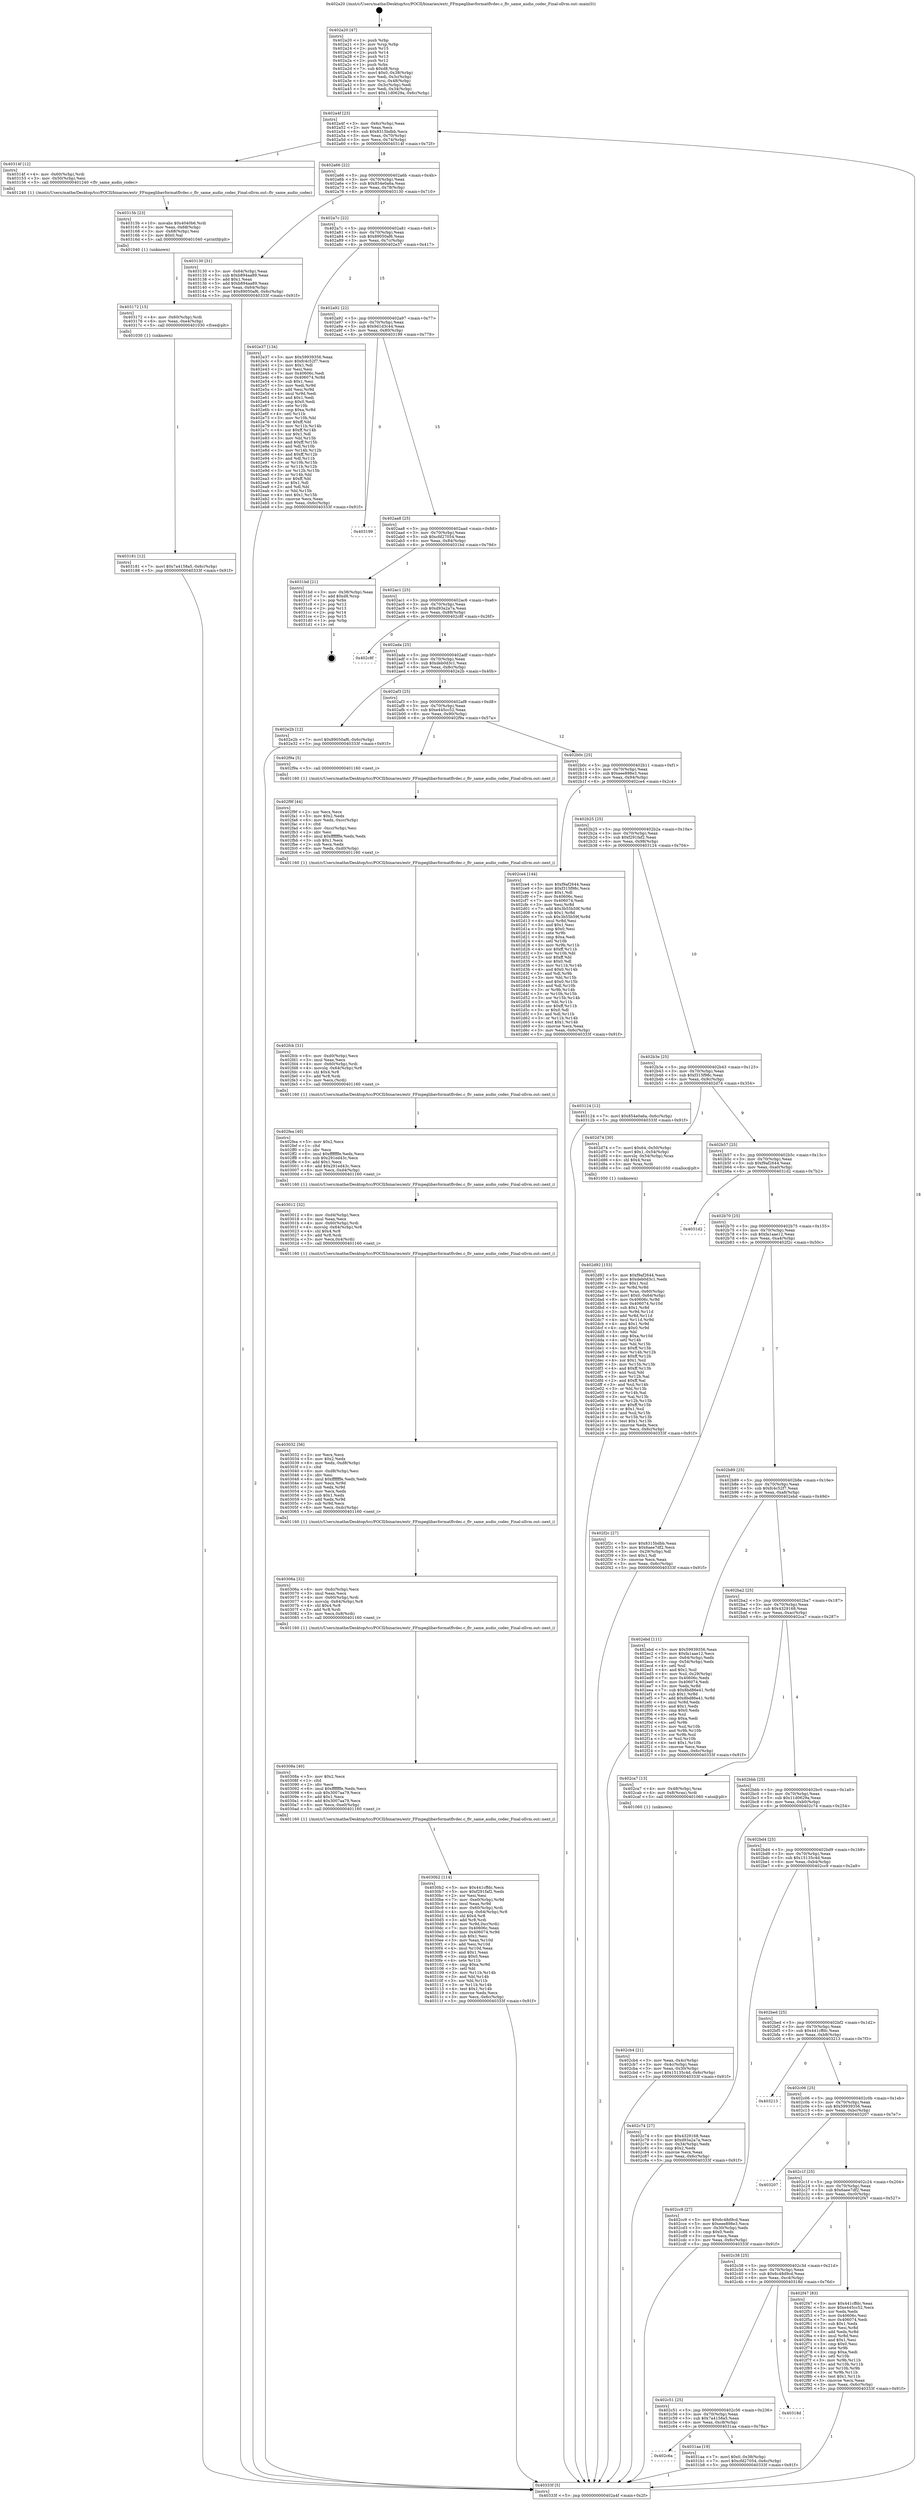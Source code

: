 digraph "0x402a20" {
  label = "0x402a20 (/mnt/c/Users/mathe/Desktop/tcc/POCII/binaries/extr_FFmpeglibavformatflvdec.c_flv_same_audio_codec_Final-ollvm.out::main(0))"
  labelloc = "t"
  node[shape=record]

  Entry [label="",width=0.3,height=0.3,shape=circle,fillcolor=black,style=filled]
  "0x402a4f" [label="{
     0x402a4f [23]\l
     | [instrs]\l
     &nbsp;&nbsp;0x402a4f \<+3\>: mov -0x6c(%rbp),%eax\l
     &nbsp;&nbsp;0x402a52 \<+2\>: mov %eax,%ecx\l
     &nbsp;&nbsp;0x402a54 \<+6\>: sub $0x8315bdbb,%ecx\l
     &nbsp;&nbsp;0x402a5a \<+3\>: mov %eax,-0x70(%rbp)\l
     &nbsp;&nbsp;0x402a5d \<+3\>: mov %ecx,-0x74(%rbp)\l
     &nbsp;&nbsp;0x402a60 \<+6\>: je 000000000040314f \<main+0x72f\>\l
  }"]
  "0x40314f" [label="{
     0x40314f [12]\l
     | [instrs]\l
     &nbsp;&nbsp;0x40314f \<+4\>: mov -0x60(%rbp),%rdi\l
     &nbsp;&nbsp;0x403153 \<+3\>: mov -0x50(%rbp),%esi\l
     &nbsp;&nbsp;0x403156 \<+5\>: call 0000000000401240 \<flv_same_audio_codec\>\l
     | [calls]\l
     &nbsp;&nbsp;0x401240 \{1\} (/mnt/c/Users/mathe/Desktop/tcc/POCII/binaries/extr_FFmpeglibavformatflvdec.c_flv_same_audio_codec_Final-ollvm.out::flv_same_audio_codec)\l
  }"]
  "0x402a66" [label="{
     0x402a66 [22]\l
     | [instrs]\l
     &nbsp;&nbsp;0x402a66 \<+5\>: jmp 0000000000402a6b \<main+0x4b\>\l
     &nbsp;&nbsp;0x402a6b \<+3\>: mov -0x70(%rbp),%eax\l
     &nbsp;&nbsp;0x402a6e \<+5\>: sub $0x854e0a6a,%eax\l
     &nbsp;&nbsp;0x402a73 \<+3\>: mov %eax,-0x78(%rbp)\l
     &nbsp;&nbsp;0x402a76 \<+6\>: je 0000000000403130 \<main+0x710\>\l
  }"]
  Exit [label="",width=0.3,height=0.3,shape=circle,fillcolor=black,style=filled,peripheries=2]
  "0x403130" [label="{
     0x403130 [31]\l
     | [instrs]\l
     &nbsp;&nbsp;0x403130 \<+3\>: mov -0x64(%rbp),%eax\l
     &nbsp;&nbsp;0x403133 \<+5\>: sub $0xb894aa89,%eax\l
     &nbsp;&nbsp;0x403138 \<+3\>: add $0x1,%eax\l
     &nbsp;&nbsp;0x40313b \<+5\>: add $0xb894aa89,%eax\l
     &nbsp;&nbsp;0x403140 \<+3\>: mov %eax,-0x64(%rbp)\l
     &nbsp;&nbsp;0x403143 \<+7\>: movl $0x89050af6,-0x6c(%rbp)\l
     &nbsp;&nbsp;0x40314a \<+5\>: jmp 000000000040333f \<main+0x91f\>\l
  }"]
  "0x402a7c" [label="{
     0x402a7c [22]\l
     | [instrs]\l
     &nbsp;&nbsp;0x402a7c \<+5\>: jmp 0000000000402a81 \<main+0x61\>\l
     &nbsp;&nbsp;0x402a81 \<+3\>: mov -0x70(%rbp),%eax\l
     &nbsp;&nbsp;0x402a84 \<+5\>: sub $0x89050af6,%eax\l
     &nbsp;&nbsp;0x402a89 \<+3\>: mov %eax,-0x7c(%rbp)\l
     &nbsp;&nbsp;0x402a8c \<+6\>: je 0000000000402e37 \<main+0x417\>\l
  }"]
  "0x402c6a" [label="{
     0x402c6a\l
  }", style=dashed]
  "0x402e37" [label="{
     0x402e37 [134]\l
     | [instrs]\l
     &nbsp;&nbsp;0x402e37 \<+5\>: mov $0x59939356,%eax\l
     &nbsp;&nbsp;0x402e3c \<+5\>: mov $0xfc4c52f7,%ecx\l
     &nbsp;&nbsp;0x402e41 \<+2\>: mov $0x1,%dl\l
     &nbsp;&nbsp;0x402e43 \<+2\>: xor %esi,%esi\l
     &nbsp;&nbsp;0x402e45 \<+7\>: mov 0x40606c,%edi\l
     &nbsp;&nbsp;0x402e4c \<+8\>: mov 0x406074,%r8d\l
     &nbsp;&nbsp;0x402e54 \<+3\>: sub $0x1,%esi\l
     &nbsp;&nbsp;0x402e57 \<+3\>: mov %edi,%r9d\l
     &nbsp;&nbsp;0x402e5a \<+3\>: add %esi,%r9d\l
     &nbsp;&nbsp;0x402e5d \<+4\>: imul %r9d,%edi\l
     &nbsp;&nbsp;0x402e61 \<+3\>: and $0x1,%edi\l
     &nbsp;&nbsp;0x402e64 \<+3\>: cmp $0x0,%edi\l
     &nbsp;&nbsp;0x402e67 \<+4\>: sete %r10b\l
     &nbsp;&nbsp;0x402e6b \<+4\>: cmp $0xa,%r8d\l
     &nbsp;&nbsp;0x402e6f \<+4\>: setl %r11b\l
     &nbsp;&nbsp;0x402e73 \<+3\>: mov %r10b,%bl\l
     &nbsp;&nbsp;0x402e76 \<+3\>: xor $0xff,%bl\l
     &nbsp;&nbsp;0x402e79 \<+3\>: mov %r11b,%r14b\l
     &nbsp;&nbsp;0x402e7c \<+4\>: xor $0xff,%r14b\l
     &nbsp;&nbsp;0x402e80 \<+3\>: xor $0x1,%dl\l
     &nbsp;&nbsp;0x402e83 \<+3\>: mov %bl,%r15b\l
     &nbsp;&nbsp;0x402e86 \<+4\>: and $0xff,%r15b\l
     &nbsp;&nbsp;0x402e8a \<+3\>: and %dl,%r10b\l
     &nbsp;&nbsp;0x402e8d \<+3\>: mov %r14b,%r12b\l
     &nbsp;&nbsp;0x402e90 \<+4\>: and $0xff,%r12b\l
     &nbsp;&nbsp;0x402e94 \<+3\>: and %dl,%r11b\l
     &nbsp;&nbsp;0x402e97 \<+3\>: or %r10b,%r15b\l
     &nbsp;&nbsp;0x402e9a \<+3\>: or %r11b,%r12b\l
     &nbsp;&nbsp;0x402e9d \<+3\>: xor %r12b,%r15b\l
     &nbsp;&nbsp;0x402ea0 \<+3\>: or %r14b,%bl\l
     &nbsp;&nbsp;0x402ea3 \<+3\>: xor $0xff,%bl\l
     &nbsp;&nbsp;0x402ea6 \<+3\>: or $0x1,%dl\l
     &nbsp;&nbsp;0x402ea9 \<+2\>: and %dl,%bl\l
     &nbsp;&nbsp;0x402eab \<+3\>: or %bl,%r15b\l
     &nbsp;&nbsp;0x402eae \<+4\>: test $0x1,%r15b\l
     &nbsp;&nbsp;0x402eb2 \<+3\>: cmovne %ecx,%eax\l
     &nbsp;&nbsp;0x402eb5 \<+3\>: mov %eax,-0x6c(%rbp)\l
     &nbsp;&nbsp;0x402eb8 \<+5\>: jmp 000000000040333f \<main+0x91f\>\l
  }"]
  "0x402a92" [label="{
     0x402a92 [22]\l
     | [instrs]\l
     &nbsp;&nbsp;0x402a92 \<+5\>: jmp 0000000000402a97 \<main+0x77\>\l
     &nbsp;&nbsp;0x402a97 \<+3\>: mov -0x70(%rbp),%eax\l
     &nbsp;&nbsp;0x402a9a \<+5\>: sub $0x9d1d3c44,%eax\l
     &nbsp;&nbsp;0x402a9f \<+3\>: mov %eax,-0x80(%rbp)\l
     &nbsp;&nbsp;0x402aa2 \<+6\>: je 0000000000403199 \<main+0x779\>\l
  }"]
  "0x4031aa" [label="{
     0x4031aa [19]\l
     | [instrs]\l
     &nbsp;&nbsp;0x4031aa \<+7\>: movl $0x0,-0x38(%rbp)\l
     &nbsp;&nbsp;0x4031b1 \<+7\>: movl $0xcfd27054,-0x6c(%rbp)\l
     &nbsp;&nbsp;0x4031b8 \<+5\>: jmp 000000000040333f \<main+0x91f\>\l
  }"]
  "0x403199" [label="{
     0x403199\l
  }", style=dashed]
  "0x402aa8" [label="{
     0x402aa8 [25]\l
     | [instrs]\l
     &nbsp;&nbsp;0x402aa8 \<+5\>: jmp 0000000000402aad \<main+0x8d\>\l
     &nbsp;&nbsp;0x402aad \<+3\>: mov -0x70(%rbp),%eax\l
     &nbsp;&nbsp;0x402ab0 \<+5\>: sub $0xcfd27054,%eax\l
     &nbsp;&nbsp;0x402ab5 \<+6\>: mov %eax,-0x84(%rbp)\l
     &nbsp;&nbsp;0x402abb \<+6\>: je 00000000004031bd \<main+0x79d\>\l
  }"]
  "0x402c51" [label="{
     0x402c51 [25]\l
     | [instrs]\l
     &nbsp;&nbsp;0x402c51 \<+5\>: jmp 0000000000402c56 \<main+0x236\>\l
     &nbsp;&nbsp;0x402c56 \<+3\>: mov -0x70(%rbp),%eax\l
     &nbsp;&nbsp;0x402c59 \<+5\>: sub $0x7a4158a5,%eax\l
     &nbsp;&nbsp;0x402c5e \<+6\>: mov %eax,-0xc8(%rbp)\l
     &nbsp;&nbsp;0x402c64 \<+6\>: je 00000000004031aa \<main+0x78a\>\l
  }"]
  "0x4031bd" [label="{
     0x4031bd [21]\l
     | [instrs]\l
     &nbsp;&nbsp;0x4031bd \<+3\>: mov -0x38(%rbp),%eax\l
     &nbsp;&nbsp;0x4031c0 \<+7\>: add $0xd8,%rsp\l
     &nbsp;&nbsp;0x4031c7 \<+1\>: pop %rbx\l
     &nbsp;&nbsp;0x4031c8 \<+2\>: pop %r12\l
     &nbsp;&nbsp;0x4031ca \<+2\>: pop %r13\l
     &nbsp;&nbsp;0x4031cc \<+2\>: pop %r14\l
     &nbsp;&nbsp;0x4031ce \<+2\>: pop %r15\l
     &nbsp;&nbsp;0x4031d0 \<+1\>: pop %rbp\l
     &nbsp;&nbsp;0x4031d1 \<+1\>: ret\l
  }"]
  "0x402ac1" [label="{
     0x402ac1 [25]\l
     | [instrs]\l
     &nbsp;&nbsp;0x402ac1 \<+5\>: jmp 0000000000402ac6 \<main+0xa6\>\l
     &nbsp;&nbsp;0x402ac6 \<+3\>: mov -0x70(%rbp),%eax\l
     &nbsp;&nbsp;0x402ac9 \<+5\>: sub $0xd93a2a7a,%eax\l
     &nbsp;&nbsp;0x402ace \<+6\>: mov %eax,-0x88(%rbp)\l
     &nbsp;&nbsp;0x402ad4 \<+6\>: je 0000000000402c8f \<main+0x26f\>\l
  }"]
  "0x40318d" [label="{
     0x40318d\l
  }", style=dashed]
  "0x402c8f" [label="{
     0x402c8f\l
  }", style=dashed]
  "0x402ada" [label="{
     0x402ada [25]\l
     | [instrs]\l
     &nbsp;&nbsp;0x402ada \<+5\>: jmp 0000000000402adf \<main+0xbf\>\l
     &nbsp;&nbsp;0x402adf \<+3\>: mov -0x70(%rbp),%eax\l
     &nbsp;&nbsp;0x402ae2 \<+5\>: sub $0xdeb0d3c1,%eax\l
     &nbsp;&nbsp;0x402ae7 \<+6\>: mov %eax,-0x8c(%rbp)\l
     &nbsp;&nbsp;0x402aed \<+6\>: je 0000000000402e2b \<main+0x40b\>\l
  }"]
  "0x403181" [label="{
     0x403181 [12]\l
     | [instrs]\l
     &nbsp;&nbsp;0x403181 \<+7\>: movl $0x7a4158a5,-0x6c(%rbp)\l
     &nbsp;&nbsp;0x403188 \<+5\>: jmp 000000000040333f \<main+0x91f\>\l
  }"]
  "0x402e2b" [label="{
     0x402e2b [12]\l
     | [instrs]\l
     &nbsp;&nbsp;0x402e2b \<+7\>: movl $0x89050af6,-0x6c(%rbp)\l
     &nbsp;&nbsp;0x402e32 \<+5\>: jmp 000000000040333f \<main+0x91f\>\l
  }"]
  "0x402af3" [label="{
     0x402af3 [25]\l
     | [instrs]\l
     &nbsp;&nbsp;0x402af3 \<+5\>: jmp 0000000000402af8 \<main+0xd8\>\l
     &nbsp;&nbsp;0x402af8 \<+3\>: mov -0x70(%rbp),%eax\l
     &nbsp;&nbsp;0x402afb \<+5\>: sub $0xe445cc52,%eax\l
     &nbsp;&nbsp;0x402b00 \<+6\>: mov %eax,-0x90(%rbp)\l
     &nbsp;&nbsp;0x402b06 \<+6\>: je 0000000000402f9a \<main+0x57a\>\l
  }"]
  "0x403172" [label="{
     0x403172 [15]\l
     | [instrs]\l
     &nbsp;&nbsp;0x403172 \<+4\>: mov -0x60(%rbp),%rdi\l
     &nbsp;&nbsp;0x403176 \<+6\>: mov %eax,-0xe4(%rbp)\l
     &nbsp;&nbsp;0x40317c \<+5\>: call 0000000000401030 \<free@plt\>\l
     | [calls]\l
     &nbsp;&nbsp;0x401030 \{1\} (unknown)\l
  }"]
  "0x402f9a" [label="{
     0x402f9a [5]\l
     | [instrs]\l
     &nbsp;&nbsp;0x402f9a \<+5\>: call 0000000000401160 \<next_i\>\l
     | [calls]\l
     &nbsp;&nbsp;0x401160 \{1\} (/mnt/c/Users/mathe/Desktop/tcc/POCII/binaries/extr_FFmpeglibavformatflvdec.c_flv_same_audio_codec_Final-ollvm.out::next_i)\l
  }"]
  "0x402b0c" [label="{
     0x402b0c [25]\l
     | [instrs]\l
     &nbsp;&nbsp;0x402b0c \<+5\>: jmp 0000000000402b11 \<main+0xf1\>\l
     &nbsp;&nbsp;0x402b11 \<+3\>: mov -0x70(%rbp),%eax\l
     &nbsp;&nbsp;0x402b14 \<+5\>: sub $0xeee898e3,%eax\l
     &nbsp;&nbsp;0x402b19 \<+6\>: mov %eax,-0x94(%rbp)\l
     &nbsp;&nbsp;0x402b1f \<+6\>: je 0000000000402ce4 \<main+0x2c4\>\l
  }"]
  "0x40315b" [label="{
     0x40315b [23]\l
     | [instrs]\l
     &nbsp;&nbsp;0x40315b \<+10\>: movabs $0x4040b6,%rdi\l
     &nbsp;&nbsp;0x403165 \<+3\>: mov %eax,-0x68(%rbp)\l
     &nbsp;&nbsp;0x403168 \<+3\>: mov -0x68(%rbp),%esi\l
     &nbsp;&nbsp;0x40316b \<+2\>: mov $0x0,%al\l
     &nbsp;&nbsp;0x40316d \<+5\>: call 0000000000401040 \<printf@plt\>\l
     | [calls]\l
     &nbsp;&nbsp;0x401040 \{1\} (unknown)\l
  }"]
  "0x402ce4" [label="{
     0x402ce4 [144]\l
     | [instrs]\l
     &nbsp;&nbsp;0x402ce4 \<+5\>: mov $0xf9af2644,%eax\l
     &nbsp;&nbsp;0x402ce9 \<+5\>: mov $0xf315f98c,%ecx\l
     &nbsp;&nbsp;0x402cee \<+2\>: mov $0x1,%dl\l
     &nbsp;&nbsp;0x402cf0 \<+7\>: mov 0x40606c,%esi\l
     &nbsp;&nbsp;0x402cf7 \<+7\>: mov 0x406074,%edi\l
     &nbsp;&nbsp;0x402cfe \<+3\>: mov %esi,%r8d\l
     &nbsp;&nbsp;0x402d01 \<+7\>: add $0x3b55b59f,%r8d\l
     &nbsp;&nbsp;0x402d08 \<+4\>: sub $0x1,%r8d\l
     &nbsp;&nbsp;0x402d0c \<+7\>: sub $0x3b55b59f,%r8d\l
     &nbsp;&nbsp;0x402d13 \<+4\>: imul %r8d,%esi\l
     &nbsp;&nbsp;0x402d17 \<+3\>: and $0x1,%esi\l
     &nbsp;&nbsp;0x402d1a \<+3\>: cmp $0x0,%esi\l
     &nbsp;&nbsp;0x402d1d \<+4\>: sete %r9b\l
     &nbsp;&nbsp;0x402d21 \<+3\>: cmp $0xa,%edi\l
     &nbsp;&nbsp;0x402d24 \<+4\>: setl %r10b\l
     &nbsp;&nbsp;0x402d28 \<+3\>: mov %r9b,%r11b\l
     &nbsp;&nbsp;0x402d2b \<+4\>: xor $0xff,%r11b\l
     &nbsp;&nbsp;0x402d2f \<+3\>: mov %r10b,%bl\l
     &nbsp;&nbsp;0x402d32 \<+3\>: xor $0xff,%bl\l
     &nbsp;&nbsp;0x402d35 \<+3\>: xor $0x0,%dl\l
     &nbsp;&nbsp;0x402d38 \<+3\>: mov %r11b,%r14b\l
     &nbsp;&nbsp;0x402d3b \<+4\>: and $0x0,%r14b\l
     &nbsp;&nbsp;0x402d3f \<+3\>: and %dl,%r9b\l
     &nbsp;&nbsp;0x402d42 \<+3\>: mov %bl,%r15b\l
     &nbsp;&nbsp;0x402d45 \<+4\>: and $0x0,%r15b\l
     &nbsp;&nbsp;0x402d49 \<+3\>: and %dl,%r10b\l
     &nbsp;&nbsp;0x402d4c \<+3\>: or %r9b,%r14b\l
     &nbsp;&nbsp;0x402d4f \<+3\>: or %r10b,%r15b\l
     &nbsp;&nbsp;0x402d52 \<+3\>: xor %r15b,%r14b\l
     &nbsp;&nbsp;0x402d55 \<+3\>: or %bl,%r11b\l
     &nbsp;&nbsp;0x402d58 \<+4\>: xor $0xff,%r11b\l
     &nbsp;&nbsp;0x402d5c \<+3\>: or $0x0,%dl\l
     &nbsp;&nbsp;0x402d5f \<+3\>: and %dl,%r11b\l
     &nbsp;&nbsp;0x402d62 \<+3\>: or %r11b,%r14b\l
     &nbsp;&nbsp;0x402d65 \<+4\>: test $0x1,%r14b\l
     &nbsp;&nbsp;0x402d69 \<+3\>: cmovne %ecx,%eax\l
     &nbsp;&nbsp;0x402d6c \<+3\>: mov %eax,-0x6c(%rbp)\l
     &nbsp;&nbsp;0x402d6f \<+5\>: jmp 000000000040333f \<main+0x91f\>\l
  }"]
  "0x402b25" [label="{
     0x402b25 [25]\l
     | [instrs]\l
     &nbsp;&nbsp;0x402b25 \<+5\>: jmp 0000000000402b2a \<main+0x10a\>\l
     &nbsp;&nbsp;0x402b2a \<+3\>: mov -0x70(%rbp),%eax\l
     &nbsp;&nbsp;0x402b2d \<+5\>: sub $0xf291faf2,%eax\l
     &nbsp;&nbsp;0x402b32 \<+6\>: mov %eax,-0x98(%rbp)\l
     &nbsp;&nbsp;0x402b38 \<+6\>: je 0000000000403124 \<main+0x704\>\l
  }"]
  "0x4030b2" [label="{
     0x4030b2 [114]\l
     | [instrs]\l
     &nbsp;&nbsp;0x4030b2 \<+5\>: mov $0x441cffdc,%ecx\l
     &nbsp;&nbsp;0x4030b7 \<+5\>: mov $0xf291faf2,%edx\l
     &nbsp;&nbsp;0x4030bc \<+2\>: xor %esi,%esi\l
     &nbsp;&nbsp;0x4030be \<+7\>: mov -0xe0(%rbp),%r9d\l
     &nbsp;&nbsp;0x4030c5 \<+4\>: imul %eax,%r9d\l
     &nbsp;&nbsp;0x4030c9 \<+4\>: mov -0x60(%rbp),%rdi\l
     &nbsp;&nbsp;0x4030cd \<+4\>: movslq -0x64(%rbp),%r8\l
     &nbsp;&nbsp;0x4030d1 \<+4\>: shl $0x4,%r8\l
     &nbsp;&nbsp;0x4030d5 \<+3\>: add %r8,%rdi\l
     &nbsp;&nbsp;0x4030d8 \<+4\>: mov %r9d,0xc(%rdi)\l
     &nbsp;&nbsp;0x4030dc \<+7\>: mov 0x40606c,%eax\l
     &nbsp;&nbsp;0x4030e3 \<+8\>: mov 0x406074,%r9d\l
     &nbsp;&nbsp;0x4030eb \<+3\>: sub $0x1,%esi\l
     &nbsp;&nbsp;0x4030ee \<+3\>: mov %eax,%r10d\l
     &nbsp;&nbsp;0x4030f1 \<+3\>: add %esi,%r10d\l
     &nbsp;&nbsp;0x4030f4 \<+4\>: imul %r10d,%eax\l
     &nbsp;&nbsp;0x4030f8 \<+3\>: and $0x1,%eax\l
     &nbsp;&nbsp;0x4030fb \<+3\>: cmp $0x0,%eax\l
     &nbsp;&nbsp;0x4030fe \<+4\>: sete %r11b\l
     &nbsp;&nbsp;0x403102 \<+4\>: cmp $0xa,%r9d\l
     &nbsp;&nbsp;0x403106 \<+3\>: setl %bl\l
     &nbsp;&nbsp;0x403109 \<+3\>: mov %r11b,%r14b\l
     &nbsp;&nbsp;0x40310c \<+3\>: and %bl,%r14b\l
     &nbsp;&nbsp;0x40310f \<+3\>: xor %bl,%r11b\l
     &nbsp;&nbsp;0x403112 \<+3\>: or %r11b,%r14b\l
     &nbsp;&nbsp;0x403115 \<+4\>: test $0x1,%r14b\l
     &nbsp;&nbsp;0x403119 \<+3\>: cmovne %edx,%ecx\l
     &nbsp;&nbsp;0x40311c \<+3\>: mov %ecx,-0x6c(%rbp)\l
     &nbsp;&nbsp;0x40311f \<+5\>: jmp 000000000040333f \<main+0x91f\>\l
  }"]
  "0x403124" [label="{
     0x403124 [12]\l
     | [instrs]\l
     &nbsp;&nbsp;0x403124 \<+7\>: movl $0x854e0a6a,-0x6c(%rbp)\l
     &nbsp;&nbsp;0x40312b \<+5\>: jmp 000000000040333f \<main+0x91f\>\l
  }"]
  "0x402b3e" [label="{
     0x402b3e [25]\l
     | [instrs]\l
     &nbsp;&nbsp;0x402b3e \<+5\>: jmp 0000000000402b43 \<main+0x123\>\l
     &nbsp;&nbsp;0x402b43 \<+3\>: mov -0x70(%rbp),%eax\l
     &nbsp;&nbsp;0x402b46 \<+5\>: sub $0xf315f98c,%eax\l
     &nbsp;&nbsp;0x402b4b \<+6\>: mov %eax,-0x9c(%rbp)\l
     &nbsp;&nbsp;0x402b51 \<+6\>: je 0000000000402d74 \<main+0x354\>\l
  }"]
  "0x40308a" [label="{
     0x40308a [40]\l
     | [instrs]\l
     &nbsp;&nbsp;0x40308a \<+5\>: mov $0x2,%ecx\l
     &nbsp;&nbsp;0x40308f \<+1\>: cltd\l
     &nbsp;&nbsp;0x403090 \<+2\>: idiv %ecx\l
     &nbsp;&nbsp;0x403092 \<+6\>: imul $0xfffffffe,%edx,%ecx\l
     &nbsp;&nbsp;0x403098 \<+6\>: sub $0x3007aa79,%ecx\l
     &nbsp;&nbsp;0x40309e \<+3\>: add $0x1,%ecx\l
     &nbsp;&nbsp;0x4030a1 \<+6\>: add $0x3007aa79,%ecx\l
     &nbsp;&nbsp;0x4030a7 \<+6\>: mov %ecx,-0xe0(%rbp)\l
     &nbsp;&nbsp;0x4030ad \<+5\>: call 0000000000401160 \<next_i\>\l
     | [calls]\l
     &nbsp;&nbsp;0x401160 \{1\} (/mnt/c/Users/mathe/Desktop/tcc/POCII/binaries/extr_FFmpeglibavformatflvdec.c_flv_same_audio_codec_Final-ollvm.out::next_i)\l
  }"]
  "0x402d74" [label="{
     0x402d74 [30]\l
     | [instrs]\l
     &nbsp;&nbsp;0x402d74 \<+7\>: movl $0x64,-0x50(%rbp)\l
     &nbsp;&nbsp;0x402d7b \<+7\>: movl $0x1,-0x54(%rbp)\l
     &nbsp;&nbsp;0x402d82 \<+4\>: movslq -0x54(%rbp),%rax\l
     &nbsp;&nbsp;0x402d86 \<+4\>: shl $0x4,%rax\l
     &nbsp;&nbsp;0x402d8a \<+3\>: mov %rax,%rdi\l
     &nbsp;&nbsp;0x402d8d \<+5\>: call 0000000000401050 \<malloc@plt\>\l
     | [calls]\l
     &nbsp;&nbsp;0x401050 \{1\} (unknown)\l
  }"]
  "0x402b57" [label="{
     0x402b57 [25]\l
     | [instrs]\l
     &nbsp;&nbsp;0x402b57 \<+5\>: jmp 0000000000402b5c \<main+0x13c\>\l
     &nbsp;&nbsp;0x402b5c \<+3\>: mov -0x70(%rbp),%eax\l
     &nbsp;&nbsp;0x402b5f \<+5\>: sub $0xf9af2644,%eax\l
     &nbsp;&nbsp;0x402b64 \<+6\>: mov %eax,-0xa0(%rbp)\l
     &nbsp;&nbsp;0x402b6a \<+6\>: je 00000000004031d2 \<main+0x7b2\>\l
  }"]
  "0x40306a" [label="{
     0x40306a [32]\l
     | [instrs]\l
     &nbsp;&nbsp;0x40306a \<+6\>: mov -0xdc(%rbp),%ecx\l
     &nbsp;&nbsp;0x403070 \<+3\>: imul %eax,%ecx\l
     &nbsp;&nbsp;0x403073 \<+4\>: mov -0x60(%rbp),%rdi\l
     &nbsp;&nbsp;0x403077 \<+4\>: movslq -0x64(%rbp),%r8\l
     &nbsp;&nbsp;0x40307b \<+4\>: shl $0x4,%r8\l
     &nbsp;&nbsp;0x40307f \<+3\>: add %r8,%rdi\l
     &nbsp;&nbsp;0x403082 \<+3\>: mov %ecx,0x8(%rdi)\l
     &nbsp;&nbsp;0x403085 \<+5\>: call 0000000000401160 \<next_i\>\l
     | [calls]\l
     &nbsp;&nbsp;0x401160 \{1\} (/mnt/c/Users/mathe/Desktop/tcc/POCII/binaries/extr_FFmpeglibavformatflvdec.c_flv_same_audio_codec_Final-ollvm.out::next_i)\l
  }"]
  "0x4031d2" [label="{
     0x4031d2\l
  }", style=dashed]
  "0x402b70" [label="{
     0x402b70 [25]\l
     | [instrs]\l
     &nbsp;&nbsp;0x402b70 \<+5\>: jmp 0000000000402b75 \<main+0x155\>\l
     &nbsp;&nbsp;0x402b75 \<+3\>: mov -0x70(%rbp),%eax\l
     &nbsp;&nbsp;0x402b78 \<+5\>: sub $0xfa1aae12,%eax\l
     &nbsp;&nbsp;0x402b7d \<+6\>: mov %eax,-0xa4(%rbp)\l
     &nbsp;&nbsp;0x402b83 \<+6\>: je 0000000000402f2c \<main+0x50c\>\l
  }"]
  "0x403032" [label="{
     0x403032 [56]\l
     | [instrs]\l
     &nbsp;&nbsp;0x403032 \<+2\>: xor %ecx,%ecx\l
     &nbsp;&nbsp;0x403034 \<+5\>: mov $0x2,%edx\l
     &nbsp;&nbsp;0x403039 \<+6\>: mov %edx,-0xd8(%rbp)\l
     &nbsp;&nbsp;0x40303f \<+1\>: cltd\l
     &nbsp;&nbsp;0x403040 \<+6\>: mov -0xd8(%rbp),%esi\l
     &nbsp;&nbsp;0x403046 \<+2\>: idiv %esi\l
     &nbsp;&nbsp;0x403048 \<+6\>: imul $0xfffffffe,%edx,%edx\l
     &nbsp;&nbsp;0x40304e \<+3\>: mov %ecx,%r9d\l
     &nbsp;&nbsp;0x403051 \<+3\>: sub %edx,%r9d\l
     &nbsp;&nbsp;0x403054 \<+2\>: mov %ecx,%edx\l
     &nbsp;&nbsp;0x403056 \<+3\>: sub $0x1,%edx\l
     &nbsp;&nbsp;0x403059 \<+3\>: add %edx,%r9d\l
     &nbsp;&nbsp;0x40305c \<+3\>: sub %r9d,%ecx\l
     &nbsp;&nbsp;0x40305f \<+6\>: mov %ecx,-0xdc(%rbp)\l
     &nbsp;&nbsp;0x403065 \<+5\>: call 0000000000401160 \<next_i\>\l
     | [calls]\l
     &nbsp;&nbsp;0x401160 \{1\} (/mnt/c/Users/mathe/Desktop/tcc/POCII/binaries/extr_FFmpeglibavformatflvdec.c_flv_same_audio_codec_Final-ollvm.out::next_i)\l
  }"]
  "0x402f2c" [label="{
     0x402f2c [27]\l
     | [instrs]\l
     &nbsp;&nbsp;0x402f2c \<+5\>: mov $0x8315bdbb,%eax\l
     &nbsp;&nbsp;0x402f31 \<+5\>: mov $0x6aee7df2,%ecx\l
     &nbsp;&nbsp;0x402f36 \<+3\>: mov -0x29(%rbp),%dl\l
     &nbsp;&nbsp;0x402f39 \<+3\>: test $0x1,%dl\l
     &nbsp;&nbsp;0x402f3c \<+3\>: cmovne %ecx,%eax\l
     &nbsp;&nbsp;0x402f3f \<+3\>: mov %eax,-0x6c(%rbp)\l
     &nbsp;&nbsp;0x402f42 \<+5\>: jmp 000000000040333f \<main+0x91f\>\l
  }"]
  "0x402b89" [label="{
     0x402b89 [25]\l
     | [instrs]\l
     &nbsp;&nbsp;0x402b89 \<+5\>: jmp 0000000000402b8e \<main+0x16e\>\l
     &nbsp;&nbsp;0x402b8e \<+3\>: mov -0x70(%rbp),%eax\l
     &nbsp;&nbsp;0x402b91 \<+5\>: sub $0xfc4c52f7,%eax\l
     &nbsp;&nbsp;0x402b96 \<+6\>: mov %eax,-0xa8(%rbp)\l
     &nbsp;&nbsp;0x402b9c \<+6\>: je 0000000000402ebd \<main+0x49d\>\l
  }"]
  "0x403012" [label="{
     0x403012 [32]\l
     | [instrs]\l
     &nbsp;&nbsp;0x403012 \<+6\>: mov -0xd4(%rbp),%ecx\l
     &nbsp;&nbsp;0x403018 \<+3\>: imul %eax,%ecx\l
     &nbsp;&nbsp;0x40301b \<+4\>: mov -0x60(%rbp),%rdi\l
     &nbsp;&nbsp;0x40301f \<+4\>: movslq -0x64(%rbp),%r8\l
     &nbsp;&nbsp;0x403023 \<+4\>: shl $0x4,%r8\l
     &nbsp;&nbsp;0x403027 \<+3\>: add %r8,%rdi\l
     &nbsp;&nbsp;0x40302a \<+3\>: mov %ecx,0x4(%rdi)\l
     &nbsp;&nbsp;0x40302d \<+5\>: call 0000000000401160 \<next_i\>\l
     | [calls]\l
     &nbsp;&nbsp;0x401160 \{1\} (/mnt/c/Users/mathe/Desktop/tcc/POCII/binaries/extr_FFmpeglibavformatflvdec.c_flv_same_audio_codec_Final-ollvm.out::next_i)\l
  }"]
  "0x402ebd" [label="{
     0x402ebd [111]\l
     | [instrs]\l
     &nbsp;&nbsp;0x402ebd \<+5\>: mov $0x59939356,%eax\l
     &nbsp;&nbsp;0x402ec2 \<+5\>: mov $0xfa1aae12,%ecx\l
     &nbsp;&nbsp;0x402ec7 \<+3\>: mov -0x64(%rbp),%edx\l
     &nbsp;&nbsp;0x402eca \<+3\>: cmp -0x54(%rbp),%edx\l
     &nbsp;&nbsp;0x402ecd \<+4\>: setl %sil\l
     &nbsp;&nbsp;0x402ed1 \<+4\>: and $0x1,%sil\l
     &nbsp;&nbsp;0x402ed5 \<+4\>: mov %sil,-0x29(%rbp)\l
     &nbsp;&nbsp;0x402ed9 \<+7\>: mov 0x40606c,%edx\l
     &nbsp;&nbsp;0x402ee0 \<+7\>: mov 0x406074,%edi\l
     &nbsp;&nbsp;0x402ee7 \<+3\>: mov %edx,%r8d\l
     &nbsp;&nbsp;0x402eea \<+7\>: sub $0x8bd86e41,%r8d\l
     &nbsp;&nbsp;0x402ef1 \<+4\>: sub $0x1,%r8d\l
     &nbsp;&nbsp;0x402ef5 \<+7\>: add $0x8bd86e41,%r8d\l
     &nbsp;&nbsp;0x402efc \<+4\>: imul %r8d,%edx\l
     &nbsp;&nbsp;0x402f00 \<+3\>: and $0x1,%edx\l
     &nbsp;&nbsp;0x402f03 \<+3\>: cmp $0x0,%edx\l
     &nbsp;&nbsp;0x402f06 \<+4\>: sete %sil\l
     &nbsp;&nbsp;0x402f0a \<+3\>: cmp $0xa,%edi\l
     &nbsp;&nbsp;0x402f0d \<+4\>: setl %r9b\l
     &nbsp;&nbsp;0x402f11 \<+3\>: mov %sil,%r10b\l
     &nbsp;&nbsp;0x402f14 \<+3\>: and %r9b,%r10b\l
     &nbsp;&nbsp;0x402f17 \<+3\>: xor %r9b,%sil\l
     &nbsp;&nbsp;0x402f1a \<+3\>: or %sil,%r10b\l
     &nbsp;&nbsp;0x402f1d \<+4\>: test $0x1,%r10b\l
     &nbsp;&nbsp;0x402f21 \<+3\>: cmovne %ecx,%eax\l
     &nbsp;&nbsp;0x402f24 \<+3\>: mov %eax,-0x6c(%rbp)\l
     &nbsp;&nbsp;0x402f27 \<+5\>: jmp 000000000040333f \<main+0x91f\>\l
  }"]
  "0x402ba2" [label="{
     0x402ba2 [25]\l
     | [instrs]\l
     &nbsp;&nbsp;0x402ba2 \<+5\>: jmp 0000000000402ba7 \<main+0x187\>\l
     &nbsp;&nbsp;0x402ba7 \<+3\>: mov -0x70(%rbp),%eax\l
     &nbsp;&nbsp;0x402baa \<+5\>: sub $0x4329168,%eax\l
     &nbsp;&nbsp;0x402baf \<+6\>: mov %eax,-0xac(%rbp)\l
     &nbsp;&nbsp;0x402bb5 \<+6\>: je 0000000000402ca7 \<main+0x287\>\l
  }"]
  "0x402fea" [label="{
     0x402fea [40]\l
     | [instrs]\l
     &nbsp;&nbsp;0x402fea \<+5\>: mov $0x2,%ecx\l
     &nbsp;&nbsp;0x402fef \<+1\>: cltd\l
     &nbsp;&nbsp;0x402ff0 \<+2\>: idiv %ecx\l
     &nbsp;&nbsp;0x402ff2 \<+6\>: imul $0xfffffffe,%edx,%ecx\l
     &nbsp;&nbsp;0x402ff8 \<+6\>: sub $0x291ed43c,%ecx\l
     &nbsp;&nbsp;0x402ffe \<+3\>: add $0x1,%ecx\l
     &nbsp;&nbsp;0x403001 \<+6\>: add $0x291ed43c,%ecx\l
     &nbsp;&nbsp;0x403007 \<+6\>: mov %ecx,-0xd4(%rbp)\l
     &nbsp;&nbsp;0x40300d \<+5\>: call 0000000000401160 \<next_i\>\l
     | [calls]\l
     &nbsp;&nbsp;0x401160 \{1\} (/mnt/c/Users/mathe/Desktop/tcc/POCII/binaries/extr_FFmpeglibavformatflvdec.c_flv_same_audio_codec_Final-ollvm.out::next_i)\l
  }"]
  "0x402ca7" [label="{
     0x402ca7 [13]\l
     | [instrs]\l
     &nbsp;&nbsp;0x402ca7 \<+4\>: mov -0x48(%rbp),%rax\l
     &nbsp;&nbsp;0x402cab \<+4\>: mov 0x8(%rax),%rdi\l
     &nbsp;&nbsp;0x402caf \<+5\>: call 0000000000401060 \<atoi@plt\>\l
     | [calls]\l
     &nbsp;&nbsp;0x401060 \{1\} (unknown)\l
  }"]
  "0x402bbb" [label="{
     0x402bbb [25]\l
     | [instrs]\l
     &nbsp;&nbsp;0x402bbb \<+5\>: jmp 0000000000402bc0 \<main+0x1a0\>\l
     &nbsp;&nbsp;0x402bc0 \<+3\>: mov -0x70(%rbp),%eax\l
     &nbsp;&nbsp;0x402bc3 \<+5\>: sub $0x11d0629a,%eax\l
     &nbsp;&nbsp;0x402bc8 \<+6\>: mov %eax,-0xb0(%rbp)\l
     &nbsp;&nbsp;0x402bce \<+6\>: je 0000000000402c74 \<main+0x254\>\l
  }"]
  "0x402fcb" [label="{
     0x402fcb [31]\l
     | [instrs]\l
     &nbsp;&nbsp;0x402fcb \<+6\>: mov -0xd0(%rbp),%ecx\l
     &nbsp;&nbsp;0x402fd1 \<+3\>: imul %eax,%ecx\l
     &nbsp;&nbsp;0x402fd4 \<+4\>: mov -0x60(%rbp),%rdi\l
     &nbsp;&nbsp;0x402fd8 \<+4\>: movslq -0x64(%rbp),%r8\l
     &nbsp;&nbsp;0x402fdc \<+4\>: shl $0x4,%r8\l
     &nbsp;&nbsp;0x402fe0 \<+3\>: add %r8,%rdi\l
     &nbsp;&nbsp;0x402fe3 \<+2\>: mov %ecx,(%rdi)\l
     &nbsp;&nbsp;0x402fe5 \<+5\>: call 0000000000401160 \<next_i\>\l
     | [calls]\l
     &nbsp;&nbsp;0x401160 \{1\} (/mnt/c/Users/mathe/Desktop/tcc/POCII/binaries/extr_FFmpeglibavformatflvdec.c_flv_same_audio_codec_Final-ollvm.out::next_i)\l
  }"]
  "0x402c74" [label="{
     0x402c74 [27]\l
     | [instrs]\l
     &nbsp;&nbsp;0x402c74 \<+5\>: mov $0x4329168,%eax\l
     &nbsp;&nbsp;0x402c79 \<+5\>: mov $0xd93a2a7a,%ecx\l
     &nbsp;&nbsp;0x402c7e \<+3\>: mov -0x34(%rbp),%edx\l
     &nbsp;&nbsp;0x402c81 \<+3\>: cmp $0x2,%edx\l
     &nbsp;&nbsp;0x402c84 \<+3\>: cmovne %ecx,%eax\l
     &nbsp;&nbsp;0x402c87 \<+3\>: mov %eax,-0x6c(%rbp)\l
     &nbsp;&nbsp;0x402c8a \<+5\>: jmp 000000000040333f \<main+0x91f\>\l
  }"]
  "0x402bd4" [label="{
     0x402bd4 [25]\l
     | [instrs]\l
     &nbsp;&nbsp;0x402bd4 \<+5\>: jmp 0000000000402bd9 \<main+0x1b9\>\l
     &nbsp;&nbsp;0x402bd9 \<+3\>: mov -0x70(%rbp),%eax\l
     &nbsp;&nbsp;0x402bdc \<+5\>: sub $0x15135c4d,%eax\l
     &nbsp;&nbsp;0x402be1 \<+6\>: mov %eax,-0xb4(%rbp)\l
     &nbsp;&nbsp;0x402be7 \<+6\>: je 0000000000402cc9 \<main+0x2a9\>\l
  }"]
  "0x40333f" [label="{
     0x40333f [5]\l
     | [instrs]\l
     &nbsp;&nbsp;0x40333f \<+5\>: jmp 0000000000402a4f \<main+0x2f\>\l
  }"]
  "0x402a20" [label="{
     0x402a20 [47]\l
     | [instrs]\l
     &nbsp;&nbsp;0x402a20 \<+1\>: push %rbp\l
     &nbsp;&nbsp;0x402a21 \<+3\>: mov %rsp,%rbp\l
     &nbsp;&nbsp;0x402a24 \<+2\>: push %r15\l
     &nbsp;&nbsp;0x402a26 \<+2\>: push %r14\l
     &nbsp;&nbsp;0x402a28 \<+2\>: push %r13\l
     &nbsp;&nbsp;0x402a2a \<+2\>: push %r12\l
     &nbsp;&nbsp;0x402a2c \<+1\>: push %rbx\l
     &nbsp;&nbsp;0x402a2d \<+7\>: sub $0xd8,%rsp\l
     &nbsp;&nbsp;0x402a34 \<+7\>: movl $0x0,-0x38(%rbp)\l
     &nbsp;&nbsp;0x402a3b \<+3\>: mov %edi,-0x3c(%rbp)\l
     &nbsp;&nbsp;0x402a3e \<+4\>: mov %rsi,-0x48(%rbp)\l
     &nbsp;&nbsp;0x402a42 \<+3\>: mov -0x3c(%rbp),%edi\l
     &nbsp;&nbsp;0x402a45 \<+3\>: mov %edi,-0x34(%rbp)\l
     &nbsp;&nbsp;0x402a48 \<+7\>: movl $0x11d0629a,-0x6c(%rbp)\l
  }"]
  "0x402cb4" [label="{
     0x402cb4 [21]\l
     | [instrs]\l
     &nbsp;&nbsp;0x402cb4 \<+3\>: mov %eax,-0x4c(%rbp)\l
     &nbsp;&nbsp;0x402cb7 \<+3\>: mov -0x4c(%rbp),%eax\l
     &nbsp;&nbsp;0x402cba \<+3\>: mov %eax,-0x30(%rbp)\l
     &nbsp;&nbsp;0x402cbd \<+7\>: movl $0x15135c4d,-0x6c(%rbp)\l
     &nbsp;&nbsp;0x402cc4 \<+5\>: jmp 000000000040333f \<main+0x91f\>\l
  }"]
  "0x402f9f" [label="{
     0x402f9f [44]\l
     | [instrs]\l
     &nbsp;&nbsp;0x402f9f \<+2\>: xor %ecx,%ecx\l
     &nbsp;&nbsp;0x402fa1 \<+5\>: mov $0x2,%edx\l
     &nbsp;&nbsp;0x402fa6 \<+6\>: mov %edx,-0xcc(%rbp)\l
     &nbsp;&nbsp;0x402fac \<+1\>: cltd\l
     &nbsp;&nbsp;0x402fad \<+6\>: mov -0xcc(%rbp),%esi\l
     &nbsp;&nbsp;0x402fb3 \<+2\>: idiv %esi\l
     &nbsp;&nbsp;0x402fb5 \<+6\>: imul $0xfffffffe,%edx,%edx\l
     &nbsp;&nbsp;0x402fbb \<+3\>: sub $0x1,%ecx\l
     &nbsp;&nbsp;0x402fbe \<+2\>: sub %ecx,%edx\l
     &nbsp;&nbsp;0x402fc0 \<+6\>: mov %edx,-0xd0(%rbp)\l
     &nbsp;&nbsp;0x402fc6 \<+5\>: call 0000000000401160 \<next_i\>\l
     | [calls]\l
     &nbsp;&nbsp;0x401160 \{1\} (/mnt/c/Users/mathe/Desktop/tcc/POCII/binaries/extr_FFmpeglibavformatflvdec.c_flv_same_audio_codec_Final-ollvm.out::next_i)\l
  }"]
  "0x402cc9" [label="{
     0x402cc9 [27]\l
     | [instrs]\l
     &nbsp;&nbsp;0x402cc9 \<+5\>: mov $0x6c48d9cd,%eax\l
     &nbsp;&nbsp;0x402cce \<+5\>: mov $0xeee898e3,%ecx\l
     &nbsp;&nbsp;0x402cd3 \<+3\>: mov -0x30(%rbp),%edx\l
     &nbsp;&nbsp;0x402cd6 \<+3\>: cmp $0x0,%edx\l
     &nbsp;&nbsp;0x402cd9 \<+3\>: cmove %ecx,%eax\l
     &nbsp;&nbsp;0x402cdc \<+3\>: mov %eax,-0x6c(%rbp)\l
     &nbsp;&nbsp;0x402cdf \<+5\>: jmp 000000000040333f \<main+0x91f\>\l
  }"]
  "0x402bed" [label="{
     0x402bed [25]\l
     | [instrs]\l
     &nbsp;&nbsp;0x402bed \<+5\>: jmp 0000000000402bf2 \<main+0x1d2\>\l
     &nbsp;&nbsp;0x402bf2 \<+3\>: mov -0x70(%rbp),%eax\l
     &nbsp;&nbsp;0x402bf5 \<+5\>: sub $0x441cffdc,%eax\l
     &nbsp;&nbsp;0x402bfa \<+6\>: mov %eax,-0xb8(%rbp)\l
     &nbsp;&nbsp;0x402c00 \<+6\>: je 0000000000403213 \<main+0x7f3\>\l
  }"]
  "0x402d92" [label="{
     0x402d92 [153]\l
     | [instrs]\l
     &nbsp;&nbsp;0x402d92 \<+5\>: mov $0xf9af2644,%ecx\l
     &nbsp;&nbsp;0x402d97 \<+5\>: mov $0xdeb0d3c1,%edx\l
     &nbsp;&nbsp;0x402d9c \<+3\>: mov $0x1,%sil\l
     &nbsp;&nbsp;0x402d9f \<+3\>: xor %r8d,%r8d\l
     &nbsp;&nbsp;0x402da2 \<+4\>: mov %rax,-0x60(%rbp)\l
     &nbsp;&nbsp;0x402da6 \<+7\>: movl $0x0,-0x64(%rbp)\l
     &nbsp;&nbsp;0x402dad \<+8\>: mov 0x40606c,%r9d\l
     &nbsp;&nbsp;0x402db5 \<+8\>: mov 0x406074,%r10d\l
     &nbsp;&nbsp;0x402dbd \<+4\>: sub $0x1,%r8d\l
     &nbsp;&nbsp;0x402dc1 \<+3\>: mov %r9d,%r11d\l
     &nbsp;&nbsp;0x402dc4 \<+3\>: add %r8d,%r11d\l
     &nbsp;&nbsp;0x402dc7 \<+4\>: imul %r11d,%r9d\l
     &nbsp;&nbsp;0x402dcb \<+4\>: and $0x1,%r9d\l
     &nbsp;&nbsp;0x402dcf \<+4\>: cmp $0x0,%r9d\l
     &nbsp;&nbsp;0x402dd3 \<+3\>: sete %bl\l
     &nbsp;&nbsp;0x402dd6 \<+4\>: cmp $0xa,%r10d\l
     &nbsp;&nbsp;0x402dda \<+4\>: setl %r14b\l
     &nbsp;&nbsp;0x402dde \<+3\>: mov %bl,%r15b\l
     &nbsp;&nbsp;0x402de1 \<+4\>: xor $0xff,%r15b\l
     &nbsp;&nbsp;0x402de5 \<+3\>: mov %r14b,%r12b\l
     &nbsp;&nbsp;0x402de8 \<+4\>: xor $0xff,%r12b\l
     &nbsp;&nbsp;0x402dec \<+4\>: xor $0x1,%sil\l
     &nbsp;&nbsp;0x402df0 \<+3\>: mov %r15b,%r13b\l
     &nbsp;&nbsp;0x402df3 \<+4\>: and $0xff,%r13b\l
     &nbsp;&nbsp;0x402df7 \<+3\>: and %sil,%bl\l
     &nbsp;&nbsp;0x402dfa \<+3\>: mov %r12b,%al\l
     &nbsp;&nbsp;0x402dfd \<+2\>: and $0xff,%al\l
     &nbsp;&nbsp;0x402dff \<+3\>: and %sil,%r14b\l
     &nbsp;&nbsp;0x402e02 \<+3\>: or %bl,%r13b\l
     &nbsp;&nbsp;0x402e05 \<+3\>: or %r14b,%al\l
     &nbsp;&nbsp;0x402e08 \<+3\>: xor %al,%r13b\l
     &nbsp;&nbsp;0x402e0b \<+3\>: or %r12b,%r15b\l
     &nbsp;&nbsp;0x402e0e \<+4\>: xor $0xff,%r15b\l
     &nbsp;&nbsp;0x402e12 \<+4\>: or $0x1,%sil\l
     &nbsp;&nbsp;0x402e16 \<+3\>: and %sil,%r15b\l
     &nbsp;&nbsp;0x402e19 \<+3\>: or %r15b,%r13b\l
     &nbsp;&nbsp;0x402e1c \<+4\>: test $0x1,%r13b\l
     &nbsp;&nbsp;0x402e20 \<+3\>: cmovne %edx,%ecx\l
     &nbsp;&nbsp;0x402e23 \<+3\>: mov %ecx,-0x6c(%rbp)\l
     &nbsp;&nbsp;0x402e26 \<+5\>: jmp 000000000040333f \<main+0x91f\>\l
  }"]
  "0x402c38" [label="{
     0x402c38 [25]\l
     | [instrs]\l
     &nbsp;&nbsp;0x402c38 \<+5\>: jmp 0000000000402c3d \<main+0x21d\>\l
     &nbsp;&nbsp;0x402c3d \<+3\>: mov -0x70(%rbp),%eax\l
     &nbsp;&nbsp;0x402c40 \<+5\>: sub $0x6c48d9cd,%eax\l
     &nbsp;&nbsp;0x402c45 \<+6\>: mov %eax,-0xc4(%rbp)\l
     &nbsp;&nbsp;0x402c4b \<+6\>: je 000000000040318d \<main+0x76d\>\l
  }"]
  "0x403213" [label="{
     0x403213\l
  }", style=dashed]
  "0x402c06" [label="{
     0x402c06 [25]\l
     | [instrs]\l
     &nbsp;&nbsp;0x402c06 \<+5\>: jmp 0000000000402c0b \<main+0x1eb\>\l
     &nbsp;&nbsp;0x402c0b \<+3\>: mov -0x70(%rbp),%eax\l
     &nbsp;&nbsp;0x402c0e \<+5\>: sub $0x59939356,%eax\l
     &nbsp;&nbsp;0x402c13 \<+6\>: mov %eax,-0xbc(%rbp)\l
     &nbsp;&nbsp;0x402c19 \<+6\>: je 0000000000403207 \<main+0x7e7\>\l
  }"]
  "0x402f47" [label="{
     0x402f47 [83]\l
     | [instrs]\l
     &nbsp;&nbsp;0x402f47 \<+5\>: mov $0x441cffdc,%eax\l
     &nbsp;&nbsp;0x402f4c \<+5\>: mov $0xe445cc52,%ecx\l
     &nbsp;&nbsp;0x402f51 \<+2\>: xor %edx,%edx\l
     &nbsp;&nbsp;0x402f53 \<+7\>: mov 0x40606c,%esi\l
     &nbsp;&nbsp;0x402f5a \<+7\>: mov 0x406074,%edi\l
     &nbsp;&nbsp;0x402f61 \<+3\>: sub $0x1,%edx\l
     &nbsp;&nbsp;0x402f64 \<+3\>: mov %esi,%r8d\l
     &nbsp;&nbsp;0x402f67 \<+3\>: add %edx,%r8d\l
     &nbsp;&nbsp;0x402f6a \<+4\>: imul %r8d,%esi\l
     &nbsp;&nbsp;0x402f6e \<+3\>: and $0x1,%esi\l
     &nbsp;&nbsp;0x402f71 \<+3\>: cmp $0x0,%esi\l
     &nbsp;&nbsp;0x402f74 \<+4\>: sete %r9b\l
     &nbsp;&nbsp;0x402f78 \<+3\>: cmp $0xa,%edi\l
     &nbsp;&nbsp;0x402f7b \<+4\>: setl %r10b\l
     &nbsp;&nbsp;0x402f7f \<+3\>: mov %r9b,%r11b\l
     &nbsp;&nbsp;0x402f82 \<+3\>: and %r10b,%r11b\l
     &nbsp;&nbsp;0x402f85 \<+3\>: xor %r10b,%r9b\l
     &nbsp;&nbsp;0x402f88 \<+3\>: or %r9b,%r11b\l
     &nbsp;&nbsp;0x402f8b \<+4\>: test $0x1,%r11b\l
     &nbsp;&nbsp;0x402f8f \<+3\>: cmovne %ecx,%eax\l
     &nbsp;&nbsp;0x402f92 \<+3\>: mov %eax,-0x6c(%rbp)\l
     &nbsp;&nbsp;0x402f95 \<+5\>: jmp 000000000040333f \<main+0x91f\>\l
  }"]
  "0x403207" [label="{
     0x403207\l
  }", style=dashed]
  "0x402c1f" [label="{
     0x402c1f [25]\l
     | [instrs]\l
     &nbsp;&nbsp;0x402c1f \<+5\>: jmp 0000000000402c24 \<main+0x204\>\l
     &nbsp;&nbsp;0x402c24 \<+3\>: mov -0x70(%rbp),%eax\l
     &nbsp;&nbsp;0x402c27 \<+5\>: sub $0x6aee7df2,%eax\l
     &nbsp;&nbsp;0x402c2c \<+6\>: mov %eax,-0xc0(%rbp)\l
     &nbsp;&nbsp;0x402c32 \<+6\>: je 0000000000402f47 \<main+0x527\>\l
  }"]
  Entry -> "0x402a20" [label=" 1"]
  "0x402a4f" -> "0x40314f" [label=" 1"]
  "0x402a4f" -> "0x402a66" [label=" 18"]
  "0x4031bd" -> Exit [label=" 1"]
  "0x402a66" -> "0x403130" [label=" 1"]
  "0x402a66" -> "0x402a7c" [label=" 17"]
  "0x4031aa" -> "0x40333f" [label=" 1"]
  "0x402a7c" -> "0x402e37" [label=" 2"]
  "0x402a7c" -> "0x402a92" [label=" 15"]
  "0x402c51" -> "0x402c6a" [label=" 0"]
  "0x402a92" -> "0x403199" [label=" 0"]
  "0x402a92" -> "0x402aa8" [label=" 15"]
  "0x402c51" -> "0x4031aa" [label=" 1"]
  "0x402aa8" -> "0x4031bd" [label=" 1"]
  "0x402aa8" -> "0x402ac1" [label=" 14"]
  "0x402c38" -> "0x402c51" [label=" 1"]
  "0x402ac1" -> "0x402c8f" [label=" 0"]
  "0x402ac1" -> "0x402ada" [label=" 14"]
  "0x402c38" -> "0x40318d" [label=" 0"]
  "0x402ada" -> "0x402e2b" [label=" 1"]
  "0x402ada" -> "0x402af3" [label=" 13"]
  "0x403181" -> "0x40333f" [label=" 1"]
  "0x402af3" -> "0x402f9a" [label=" 1"]
  "0x402af3" -> "0x402b0c" [label=" 12"]
  "0x403172" -> "0x403181" [label=" 1"]
  "0x402b0c" -> "0x402ce4" [label=" 1"]
  "0x402b0c" -> "0x402b25" [label=" 11"]
  "0x40315b" -> "0x403172" [label=" 1"]
  "0x402b25" -> "0x403124" [label=" 1"]
  "0x402b25" -> "0x402b3e" [label=" 10"]
  "0x40314f" -> "0x40315b" [label=" 1"]
  "0x402b3e" -> "0x402d74" [label=" 1"]
  "0x402b3e" -> "0x402b57" [label=" 9"]
  "0x403130" -> "0x40333f" [label=" 1"]
  "0x402b57" -> "0x4031d2" [label=" 0"]
  "0x402b57" -> "0x402b70" [label=" 9"]
  "0x403124" -> "0x40333f" [label=" 1"]
  "0x402b70" -> "0x402f2c" [label=" 2"]
  "0x402b70" -> "0x402b89" [label=" 7"]
  "0x4030b2" -> "0x40333f" [label=" 1"]
  "0x402b89" -> "0x402ebd" [label=" 2"]
  "0x402b89" -> "0x402ba2" [label=" 5"]
  "0x40308a" -> "0x4030b2" [label=" 1"]
  "0x402ba2" -> "0x402ca7" [label=" 1"]
  "0x402ba2" -> "0x402bbb" [label=" 4"]
  "0x40306a" -> "0x40308a" [label=" 1"]
  "0x402bbb" -> "0x402c74" [label=" 1"]
  "0x402bbb" -> "0x402bd4" [label=" 3"]
  "0x402c74" -> "0x40333f" [label=" 1"]
  "0x402a20" -> "0x402a4f" [label=" 1"]
  "0x40333f" -> "0x402a4f" [label=" 18"]
  "0x402ca7" -> "0x402cb4" [label=" 1"]
  "0x402cb4" -> "0x40333f" [label=" 1"]
  "0x403032" -> "0x40306a" [label=" 1"]
  "0x402bd4" -> "0x402cc9" [label=" 1"]
  "0x402bd4" -> "0x402bed" [label=" 2"]
  "0x402cc9" -> "0x40333f" [label=" 1"]
  "0x402ce4" -> "0x40333f" [label=" 1"]
  "0x402d74" -> "0x402d92" [label=" 1"]
  "0x402d92" -> "0x40333f" [label=" 1"]
  "0x402e2b" -> "0x40333f" [label=" 1"]
  "0x402e37" -> "0x40333f" [label=" 2"]
  "0x402ebd" -> "0x40333f" [label=" 2"]
  "0x402f2c" -> "0x40333f" [label=" 2"]
  "0x403012" -> "0x403032" [label=" 1"]
  "0x402bed" -> "0x403213" [label=" 0"]
  "0x402bed" -> "0x402c06" [label=" 2"]
  "0x402fea" -> "0x403012" [label=" 1"]
  "0x402c06" -> "0x403207" [label=" 0"]
  "0x402c06" -> "0x402c1f" [label=" 2"]
  "0x402fcb" -> "0x402fea" [label=" 1"]
  "0x402c1f" -> "0x402f47" [label=" 1"]
  "0x402c1f" -> "0x402c38" [label=" 1"]
  "0x402f47" -> "0x40333f" [label=" 1"]
  "0x402f9a" -> "0x402f9f" [label=" 1"]
  "0x402f9f" -> "0x402fcb" [label=" 1"]
}
